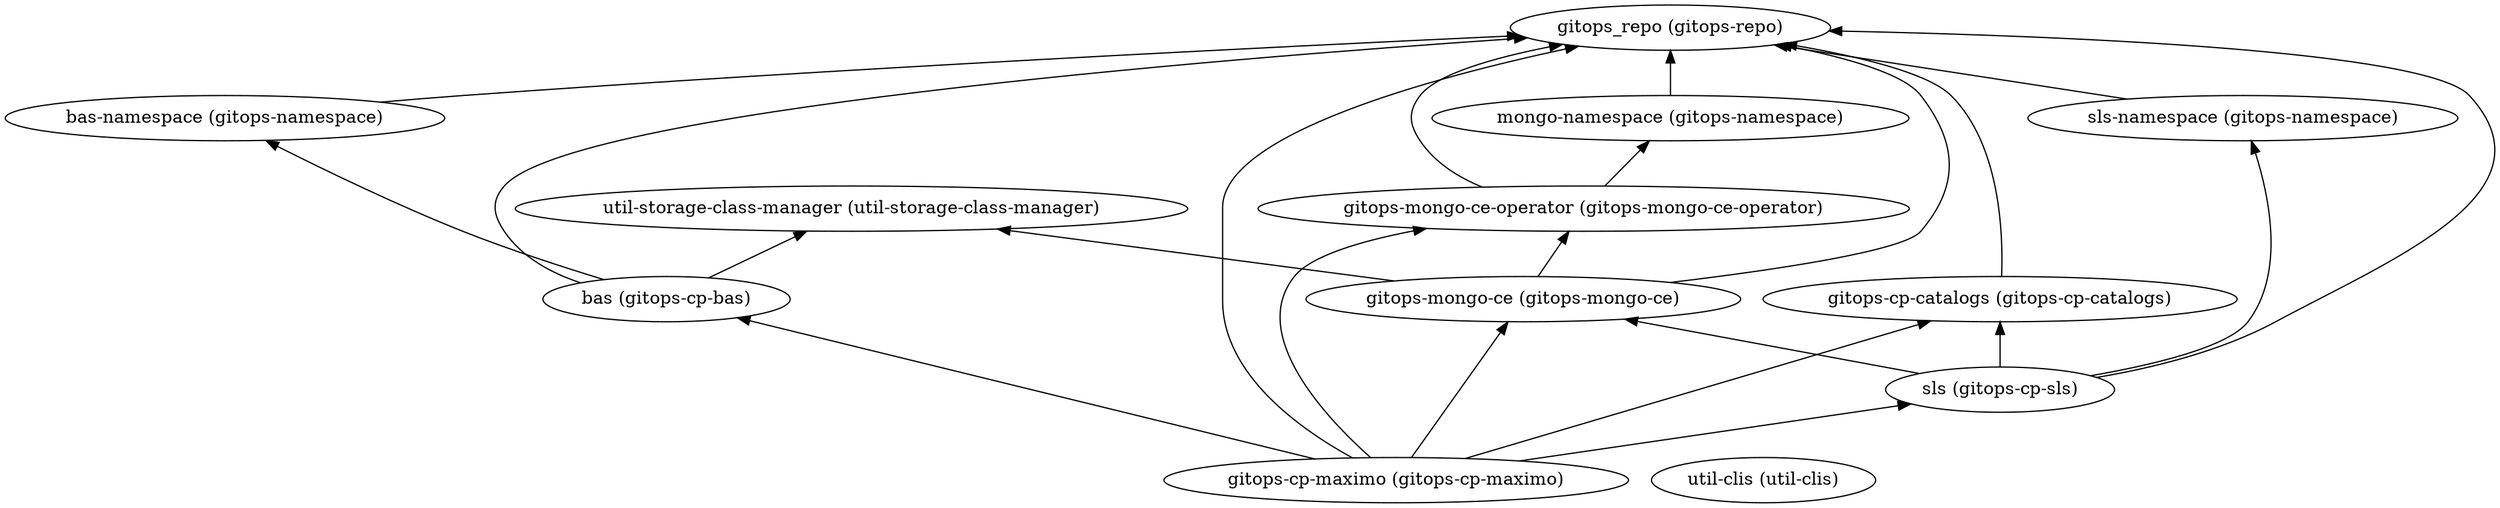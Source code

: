 digraph {
    rankdir="BT"
    "bas (gitops-cp-bas)" -> "gitops_repo (gitops-repo)"
"bas (gitops-cp-bas)" -> "bas-namespace (gitops-namespace)"
"bas (gitops-cp-bas)" -> "util-storage-class-manager (util-storage-class-manager)"
"bas (gitops-cp-bas)"
"gitops_repo (gitops-repo)"
"bas-namespace (gitops-namespace)" -> "gitops_repo (gitops-repo)"
"bas-namespace (gitops-namespace)"
"util-storage-class-manager (util-storage-class-manager)"
"gitops-cp-catalogs (gitops-cp-catalogs)" -> "gitops_repo (gitops-repo)"
"gitops-cp-catalogs (gitops-cp-catalogs)"
"gitops-cp-maximo (gitops-cp-maximo)" -> "gitops_repo (gitops-repo)"
"gitops-cp-maximo (gitops-cp-maximo)" -> "gitops-cp-catalogs (gitops-cp-catalogs)"
"gitops-cp-maximo (gitops-cp-maximo)" -> "gitops-mongo-ce-operator (gitops-mongo-ce-operator)"
"gitops-cp-maximo (gitops-cp-maximo)" -> "gitops-mongo-ce (gitops-mongo-ce)"
"gitops-cp-maximo (gitops-cp-maximo)" -> "sls (gitops-cp-sls)"
"gitops-cp-maximo (gitops-cp-maximo)" -> "bas (gitops-cp-bas)"
"gitops-cp-maximo (gitops-cp-maximo)"
"gitops-mongo-ce-operator (gitops-mongo-ce-operator)" -> "gitops_repo (gitops-repo)"
"gitops-mongo-ce-operator (gitops-mongo-ce-operator)" -> "mongo-namespace (gitops-namespace)"
"gitops-mongo-ce-operator (gitops-mongo-ce-operator)"
"mongo-namespace (gitops-namespace)" -> "gitops_repo (gitops-repo)"
"mongo-namespace (gitops-namespace)"
"gitops-mongo-ce (gitops-mongo-ce)" -> "gitops_repo (gitops-repo)"
"gitops-mongo-ce (gitops-mongo-ce)" -> "gitops-mongo-ce-operator (gitops-mongo-ce-operator)"
"gitops-mongo-ce (gitops-mongo-ce)" -> "util-storage-class-manager (util-storage-class-manager)"
"gitops-mongo-ce (gitops-mongo-ce)"
"sls (gitops-cp-sls)" -> "gitops_repo (gitops-repo)"
"sls (gitops-cp-sls)" -> "gitops-cp-catalogs (gitops-cp-catalogs)"
"sls (gitops-cp-sls)" -> "sls-namespace (gitops-namespace)"
"sls (gitops-cp-sls)" -> "gitops-mongo-ce (gitops-mongo-ce)"
"sls (gitops-cp-sls)"
"sls-namespace (gitops-namespace)" -> "gitops_repo (gitops-repo)"
"sls-namespace (gitops-namespace)"
"util-clis (util-clis)"
  }